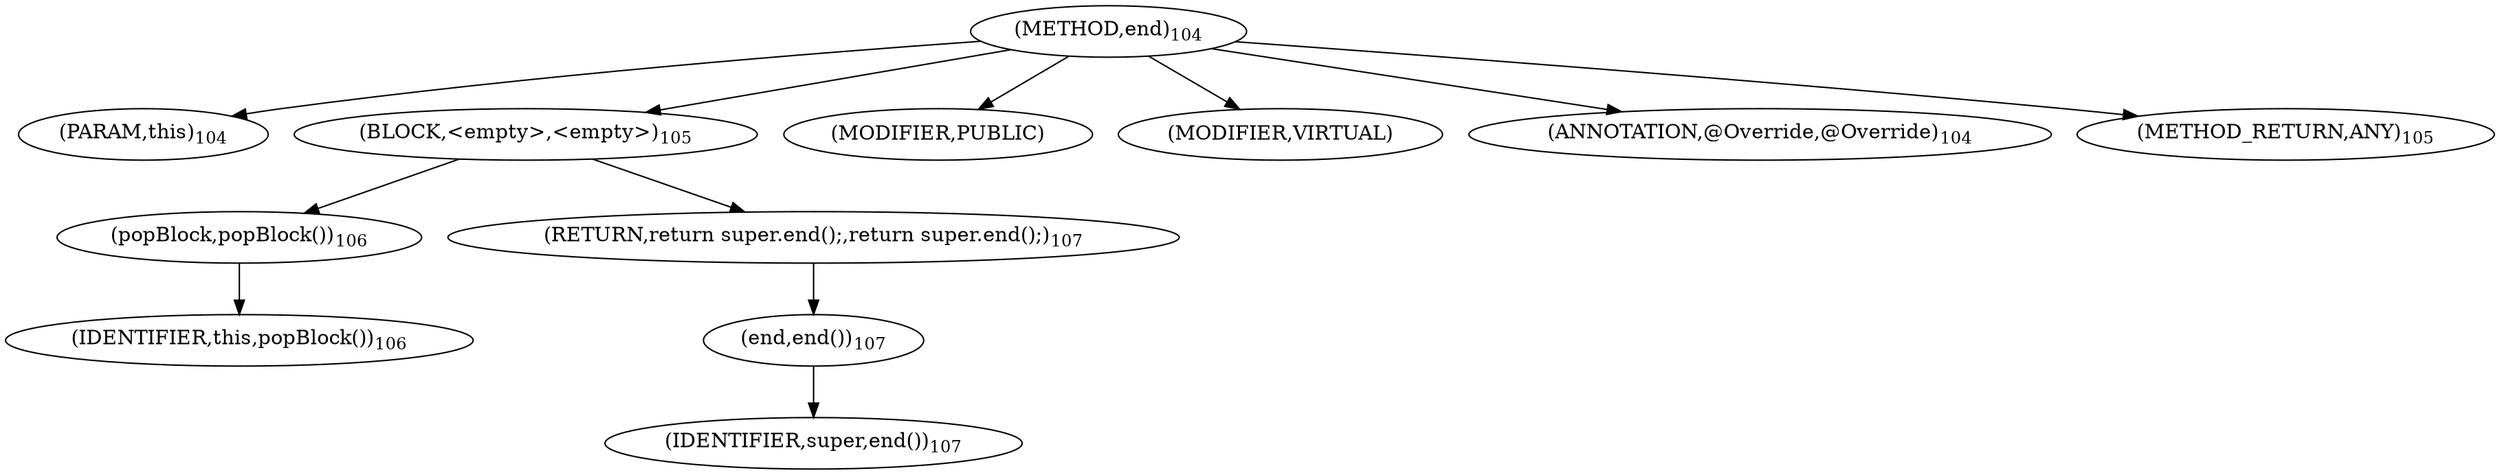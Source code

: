 digraph "end" {  
"197" [label = <(METHOD,end)<SUB>104</SUB>> ]
"27" [label = <(PARAM,this)<SUB>104</SUB>> ]
"198" [label = <(BLOCK,&lt;empty&gt;,&lt;empty&gt;)<SUB>105</SUB>> ]
"199" [label = <(popBlock,popBlock())<SUB>106</SUB>> ]
"26" [label = <(IDENTIFIER,this,popBlock())<SUB>106</SUB>> ]
"200" [label = <(RETURN,return super.end();,return super.end();)<SUB>107</SUB>> ]
"201" [label = <(end,end())<SUB>107</SUB>> ]
"202" [label = <(IDENTIFIER,super,end())<SUB>107</SUB>> ]
"203" [label = <(MODIFIER,PUBLIC)> ]
"204" [label = <(MODIFIER,VIRTUAL)> ]
"205" [label = <(ANNOTATION,@Override,@Override)<SUB>104</SUB>> ]
"206" [label = <(METHOD_RETURN,ANY)<SUB>105</SUB>> ]
  "197" -> "27" 
  "197" -> "198" 
  "197" -> "203" 
  "197" -> "204" 
  "197" -> "205" 
  "197" -> "206" 
  "198" -> "199" 
  "198" -> "200" 
  "199" -> "26" 
  "200" -> "201" 
  "201" -> "202" 
}
